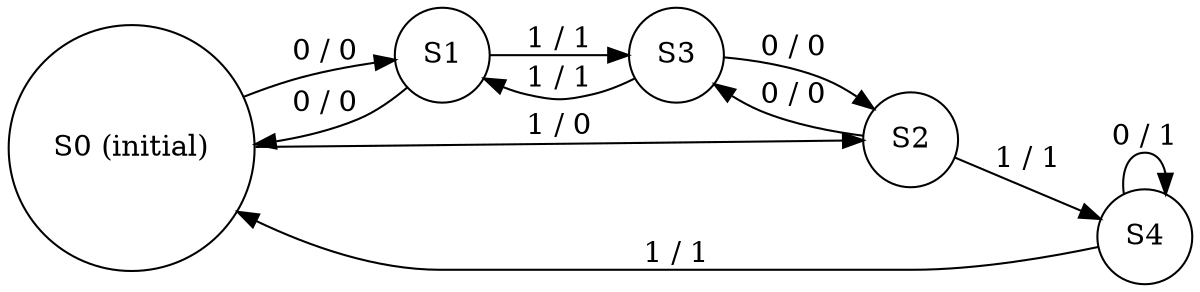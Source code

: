 digraph Mealy {
    rankdir=LR;
    size="8,5";
    node [shape = circle];

    S0 -> S1 [ label = "0 / 0" ];
    S0 -> S2 [ label = "1 / 0" ];
    S1 -> S0 [ label = "0 / 0" ];
    S1 -> S3 [ label = "1 / 1" ];
    S2 -> S3 [ label = "0 / 0" ];
    S2 -> S4 [ label = "1 / 1" ];
    S3 -> S2 [ label = "0 / 0" ];
    S3 -> S1 [ label = "1 / 1" ];
    S4 -> S4 [ label = "0 / 1" ];
    S4 -> S0 [ label = "1 / 1" ];

    S0 [label="S0 (initial)"];
    S1 [label="S1"];
    S2 [label="S2"];
    S3 [label="S3"];
    S4 [label="S4"];
}
